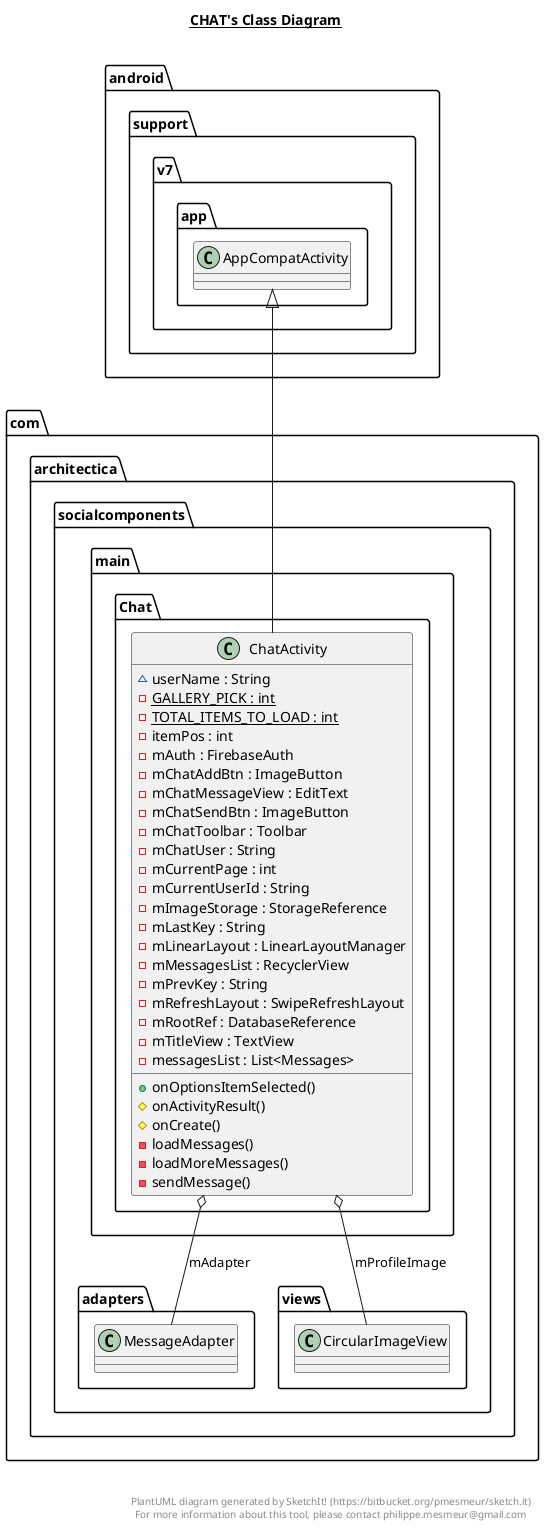 @startuml

title __CHAT's Class Diagram__\n

  namespace com.architectica.socialcomponents {
    namespace main.Chat {
      class com.architectica.socialcomponents.main.Chat.ChatActivity {
          ~ userName : String
          {static} - GALLERY_PICK : int
          {static} - TOTAL_ITEMS_TO_LOAD : int
          - itemPos : int
          - mAuth : FirebaseAuth
          - mChatAddBtn : ImageButton
          - mChatMessageView : EditText
          - mChatSendBtn : ImageButton
          - mChatToolbar : Toolbar
          - mChatUser : String
          - mCurrentPage : int
          - mCurrentUserId : String
          - mImageStorage : StorageReference
          - mLastKey : String
          - mLinearLayout : LinearLayoutManager
          - mMessagesList : RecyclerView
          - mPrevKey : String
          - mRefreshLayout : SwipeRefreshLayout
          - mRootRef : DatabaseReference
          - mTitleView : TextView
          - messagesList : List<Messages>
          + onOptionsItemSelected()
          # onActivityResult()
          # onCreate()
          - loadMessages()
          - loadMoreMessages()
          - sendMessage()
      }
    }
  }
  

  com.architectica.socialcomponents.main.Chat.ChatActivity -up-|> android.support.v7.app.AppCompatActivity
  com.architectica.socialcomponents.main.Chat.ChatActivity o-- com.architectica.socialcomponents.adapters.MessageAdapter : mAdapter
  com.architectica.socialcomponents.main.Chat.ChatActivity o-- com.architectica.socialcomponents.views.CircularImageView : mProfileImage


right footer


PlantUML diagram generated by SketchIt! (https://bitbucket.org/pmesmeur/sketch.it)
For more information about this tool, please contact philippe.mesmeur@gmail.com
endfooter

@enduml
